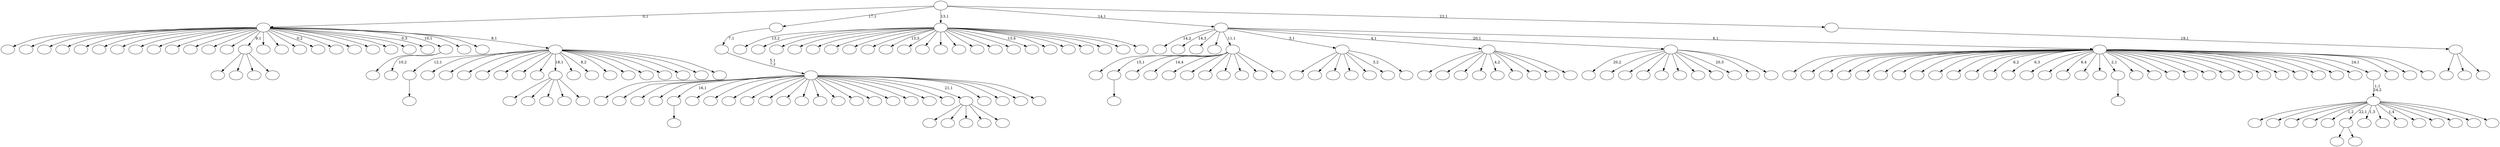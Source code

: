 digraph T {
	225 [label=""]
	224 [label=""]
	223 [label=""]
	222 [label=""]
	221 [label=""]
	220 [label=""]
	219 [label=""]
	218 [label=""]
	217 [label=""]
	216 [label=""]
	215 [label=""]
	214 [label=""]
	213 [label=""]
	212 [label=""]
	211 [label=""]
	210 [label=""]
	209 [label=""]
	208 [label=""]
	207 [label=""]
	206 [label=""]
	205 [label=""]
	204 [label=""]
	203 [label=""]
	202 [label=""]
	201 [label=""]
	200 [label=""]
	199 [label=""]
	198 [label=""]
	197 [label=""]
	196 [label=""]
	195 [label=""]
	194 [label=""]
	193 [label=""]
	192 [label=""]
	191 [label=""]
	190 [label=""]
	189 [label=""]
	188 [label=""]
	187 [label=""]
	186 [label=""]
	185 [label=""]
	184 [label=""]
	183 [label=""]
	182 [label=""]
	181 [label=""]
	180 [label=""]
	179 [label=""]
	178 [label=""]
	177 [label=""]
	176 [label=""]
	175 [label=""]
	174 [label=""]
	173 [label=""]
	172 [label=""]
	171 [label=""]
	170 [label=""]
	169 [label=""]
	168 [label=""]
	167 [label=""]
	166 [label=""]
	165 [label=""]
	164 [label=""]
	163 [label=""]
	162 [label=""]
	161 [label=""]
	160 [label=""]
	159 [label=""]
	158 [label=""]
	157 [label=""]
	156 [label=""]
	155 [label=""]
	154 [label=""]
	153 [label=""]
	152 [label=""]
	151 [label=""]
	150 [label=""]
	149 [label=""]
	148 [label=""]
	147 [label=""]
	146 [label=""]
	145 [label=""]
	144 [label=""]
	143 [label=""]
	142 [label=""]
	141 [label=""]
	140 [label=""]
	139 [label=""]
	138 [label=""]
	137 [label=""]
	136 [label=""]
	135 [label=""]
	134 [label=""]
	133 [label=""]
	132 [label=""]
	131 [label=""]
	130 [label=""]
	129 [label=""]
	128 [label=""]
	127 [label=""]
	126 [label=""]
	125 [label=""]
	124 [label=""]
	123 [label=""]
	122 [label=""]
	121 [label=""]
	120 [label=""]
	119 [label=""]
	118 [label=""]
	117 [label=""]
	116 [label=""]
	115 [label=""]
	114 [label=""]
	113 [label=""]
	112 [label=""]
	111 [label=""]
	110 [label=""]
	109 [label=""]
	108 [label=""]
	107 [label=""]
	106 [label=""]
	105 [label=""]
	104 [label=""]
	103 [label=""]
	102 [label=""]
	101 [label=""]
	100 [label=""]
	99 [label=""]
	98 [label=""]
	97 [label=""]
	96 [label=""]
	95 [label=""]
	94 [label=""]
	93 [label=""]
	92 [label=""]
	91 [label=""]
	90 [label=""]
	89 [label=""]
	88 [label=""]
	87 [label=""]
	86 [label=""]
	85 [label=""]
	84 [label=""]
	83 [label=""]
	82 [label=""]
	81 [label=""]
	80 [label=""]
	79 [label=""]
	78 [label=""]
	77 [label=""]
	76 [label=""]
	75 [label=""]
	74 [label=""]
	73 [label=""]
	72 [label=""]
	71 [label=""]
	70 [label=""]
	69 [label=""]
	68 [label=""]
	67 [label=""]
	66 [label=""]
	65 [label=""]
	64 [label=""]
	63 [label=""]
	62 [label=""]
	61 [label=""]
	60 [label=""]
	59 [label=""]
	58 [label=""]
	57 [label=""]
	56 [label=""]
	55 [label=""]
	54 [label=""]
	53 [label=""]
	52 [label=""]
	51 [label=""]
	50 [label=""]
	49 [label=""]
	48 [label=""]
	47 [label=""]
	46 [label=""]
	45 [label=""]
	44 [label=""]
	43 [label=""]
	42 [label=""]
	41 [label=""]
	40 [label=""]
	39 [label=""]
	38 [label=""]
	37 [label=""]
	36 [label=""]
	35 [label=""]
	34 [label=""]
	33 [label=""]
	32 [label=""]
	31 [label=""]
	30 [label=""]
	29 [label=""]
	28 [label=""]
	27 [label=""]
	26 [label=""]
	25 [label=""]
	24 [label=""]
	23 [label=""]
	22 [label=""]
	21 [label=""]
	20 [label=""]
	19 [label=""]
	18 [label=""]
	17 [label=""]
	16 [label=""]
	15 [label=""]
	14 [label=""]
	13 [label=""]
	12 [label=""]
	11 [label=""]
	10 [label=""]
	9 [label=""]
	8 [label=""]
	7 [label=""]
	6 [label=""]
	5 [label=""]
	4 [label=""]
	3 [label=""]
	2 [label=""]
	1 [label=""]
	0 [label=""]
	224 -> 225 [label=""]
	190 -> 191 [label=""]
	178 -> 179 [label=""]
	132 -> 211 [label=""]
	132 -> 197 [label=""]
	132 -> 159 [label=""]
	132 -> 133 [label=""]
	113 -> 130 [label=""]
	113 -> 114 [label=""]
	103 -> 104 [label=""]
	59 -> 221 [label=""]
	59 -> 60 [label="10,2"]
	57 -> 173 [label=""]
	57 -> 160 [label=""]
	57 -> 152 [label=""]
	57 -> 126 [label=""]
	57 -> 58 [label=""]
	46 -> 223 [label=""]
	46 -> 178 [label="15,1"]
	46 -> 163 [label=""]
	46 -> 137 [label="14,4"]
	46 -> 128 [label=""]
	46 -> 97 [label=""]
	46 -> 96 [label=""]
	46 -> 95 [label=""]
	46 -> 71 [label=""]
	46 -> 69 [label=""]
	46 -> 47 [label=""]
	39 -> 216 [label=""]
	39 -> 208 [label=""]
	39 -> 172 [label=""]
	39 -> 151 [label=""]
	39 -> 100 [label=""]
	39 -> 51 [label="3,2"]
	39 -> 40 [label=""]
	36 -> 171 [label=""]
	36 -> 111 [label=""]
	36 -> 84 [label=""]
	36 -> 64 [label=""]
	36 -> 37 [label=""]
	33 -> 175 [label=""]
	33 -> 161 [label=""]
	33 -> 157 [label=""]
	33 -> 144 [label=""]
	33 -> 121 [label="1,2"]
	33 -> 113 [label="22,1"]
	33 -> 85 [label="1,3"]
	33 -> 83 [label=""]
	33 -> 65 [label="1,4"]
	33 -> 63 [label=""]
	33 -> 56 [label=""]
	33 -> 48 [label=""]
	33 -> 43 [label=""]
	33 -> 34 [label=""]
	32 -> 33 [label="1,1\n24,2"]
	23 -> 170 [label=""]
	23 -> 141 [label=""]
	23 -> 136 [label=""]
	23 -> 107 [label=""]
	23 -> 91 [label="4,2"]
	23 -> 77 [label=""]
	23 -> 62 [label=""]
	23 -> 55 [label=""]
	23 -> 24 [label=""]
	19 -> 224 [label="12,1"]
	19 -> 220 [label=""]
	19 -> 214 [label=""]
	19 -> 201 [label=""]
	19 -> 180 [label=""]
	19 -> 169 [label=""]
	19 -> 166 [label=""]
	19 -> 106 [label=""]
	19 -> 57 [label="18,1"]
	19 -> 45 [label=""]
	19 -> 38 [label="8,2"]
	19 -> 35 [label=""]
	19 -> 28 [label=""]
	19 -> 27 [label=""]
	19 -> 26 [label=""]
	19 -> 25 [label=""]
	19 -> 21 [label=""]
	19 -> 20 [label=""]
	18 -> 219 [label=""]
	18 -> 209 [label=""]
	18 -> 205 [label=""]
	18 -> 196 [label=""]
	18 -> 194 [label=""]
	18 -> 183 [label=""]
	18 -> 181 [label=""]
	18 -> 165 [label=""]
	18 -> 158 [label=""]
	18 -> 150 [label=""]
	18 -> 147 [label=""]
	18 -> 138 [label=""]
	18 -> 134 [label=""]
	18 -> 132 [label="9,1"]
	18 -> 131 [label=""]
	18 -> 118 [label=""]
	18 -> 116 [label=""]
	18 -> 115 [label="0,2"]
	18 -> 92 [label=""]
	18 -> 80 [label=""]
	18 -> 78 [label=""]
	18 -> 75 [label=""]
	18 -> 70 [label=""]
	18 -> 66 [label="0,3"]
	18 -> 59 [label="10,1"]
	18 -> 49 [label=""]
	18 -> 44 [label=""]
	18 -> 19 [label="8,1"]
	14 -> 213 [label="20,2"]
	14 -> 202 [label=""]
	14 -> 200 [label=""]
	14 -> 174 [label=""]
	14 -> 162 [label=""]
	14 -> 149 [label=""]
	14 -> 143 [label=""]
	14 -> 122 [label=""]
	14 -> 119 [label="20,3"]
	14 -> 31 [label=""]
	14 -> 15 [label=""]
	11 -> 204 [label=""]
	11 -> 195 [label=""]
	11 -> 193 [label=""]
	11 -> 192 [label=""]
	11 -> 190 [label="16,1"]
	11 -> 187 [label=""]
	11 -> 185 [label=""]
	11 -> 148 [label=""]
	11 -> 142 [label=""]
	11 -> 123 [label=""]
	11 -> 117 [label=""]
	11 -> 102 [label=""]
	11 -> 99 [label=""]
	11 -> 93 [label=""]
	11 -> 90 [label=""]
	11 -> 88 [label=""]
	11 -> 86 [label=""]
	11 -> 74 [label=""]
	11 -> 53 [label=""]
	11 -> 52 [label=""]
	11 -> 36 [label="21,1"]
	11 -> 29 [label=""]
	11 -> 17 [label=""]
	11 -> 16 [label=""]
	11 -> 12 [label=""]
	10 -> 11 [label="5,1\n7,2"]
	9 -> 10 [label="7,1"]
	7 -> 222 [label="13,2"]
	7 -> 203 [label=""]
	7 -> 199 [label=""]
	7 -> 198 [label=""]
	7 -> 188 [label=""]
	7 -> 186 [label=""]
	7 -> 177 [label=""]
	7 -> 156 [label=""]
	7 -> 154 [label="13,3"]
	7 -> 153 [label=""]
	7 -> 145 [label=""]
	7 -> 140 [label=""]
	7 -> 139 [label=""]
	7 -> 135 [label=""]
	7 -> 125 [label=""]
	7 -> 124 [label=""]
	7 -> 120 [label="13,4"]
	7 -> 105 [label=""]
	7 -> 82 [label=""]
	7 -> 81 [label=""]
	7 -> 54 [label=""]
	7 -> 30 [label=""]
	7 -> 8 [label=""]
	5 -> 218 [label=""]
	5 -> 217 [label=""]
	5 -> 215 [label=""]
	5 -> 210 [label=""]
	5 -> 207 [label=""]
	5 -> 206 [label=""]
	5 -> 189 [label=""]
	5 -> 182 [label=""]
	5 -> 176 [label=""]
	5 -> 168 [label=""]
	5 -> 167 [label=""]
	5 -> 164 [label="6,2"]
	5 -> 155 [label="6,3"]
	5 -> 146 [label=""]
	5 -> 112 [label=""]
	5 -> 110 [label="6,4"]
	5 -> 109 [label=""]
	5 -> 108 [label=""]
	5 -> 103 [label="2,1"]
	5 -> 101 [label=""]
	5 -> 98 [label=""]
	5 -> 89 [label=""]
	5 -> 87 [label=""]
	5 -> 79 [label=""]
	5 -> 76 [label=""]
	5 -> 73 [label=""]
	5 -> 72 [label=""]
	5 -> 68 [label=""]
	5 -> 67 [label=""]
	5 -> 61 [label=""]
	5 -> 42 [label=""]
	5 -> 41 [label=""]
	5 -> 32 [label="24,1"]
	5 -> 22 [label=""]
	5 -> 13 [label=""]
	5 -> 6 [label=""]
	4 -> 212 [label="14,2"]
	4 -> 129 [label="14,3"]
	4 -> 127 [label=""]
	4 -> 94 [label=""]
	4 -> 46 [label="11,1"]
	4 -> 39 [label="3,1"]
	4 -> 23 [label="4,1"]
	4 -> 14 [label="20,1"]
	4 -> 5 [label="6,1"]
	2 -> 184 [label=""]
	2 -> 50 [label=""]
	2 -> 3 [label=""]
	1 -> 2 [label="19,1"]
	0 -> 18 [label="0,1"]
	0 -> 9 [label="17,1"]
	0 -> 7 [label="13,1"]
	0 -> 4 [label="14,1"]
	0 -> 1 [label="23,1"]
}
